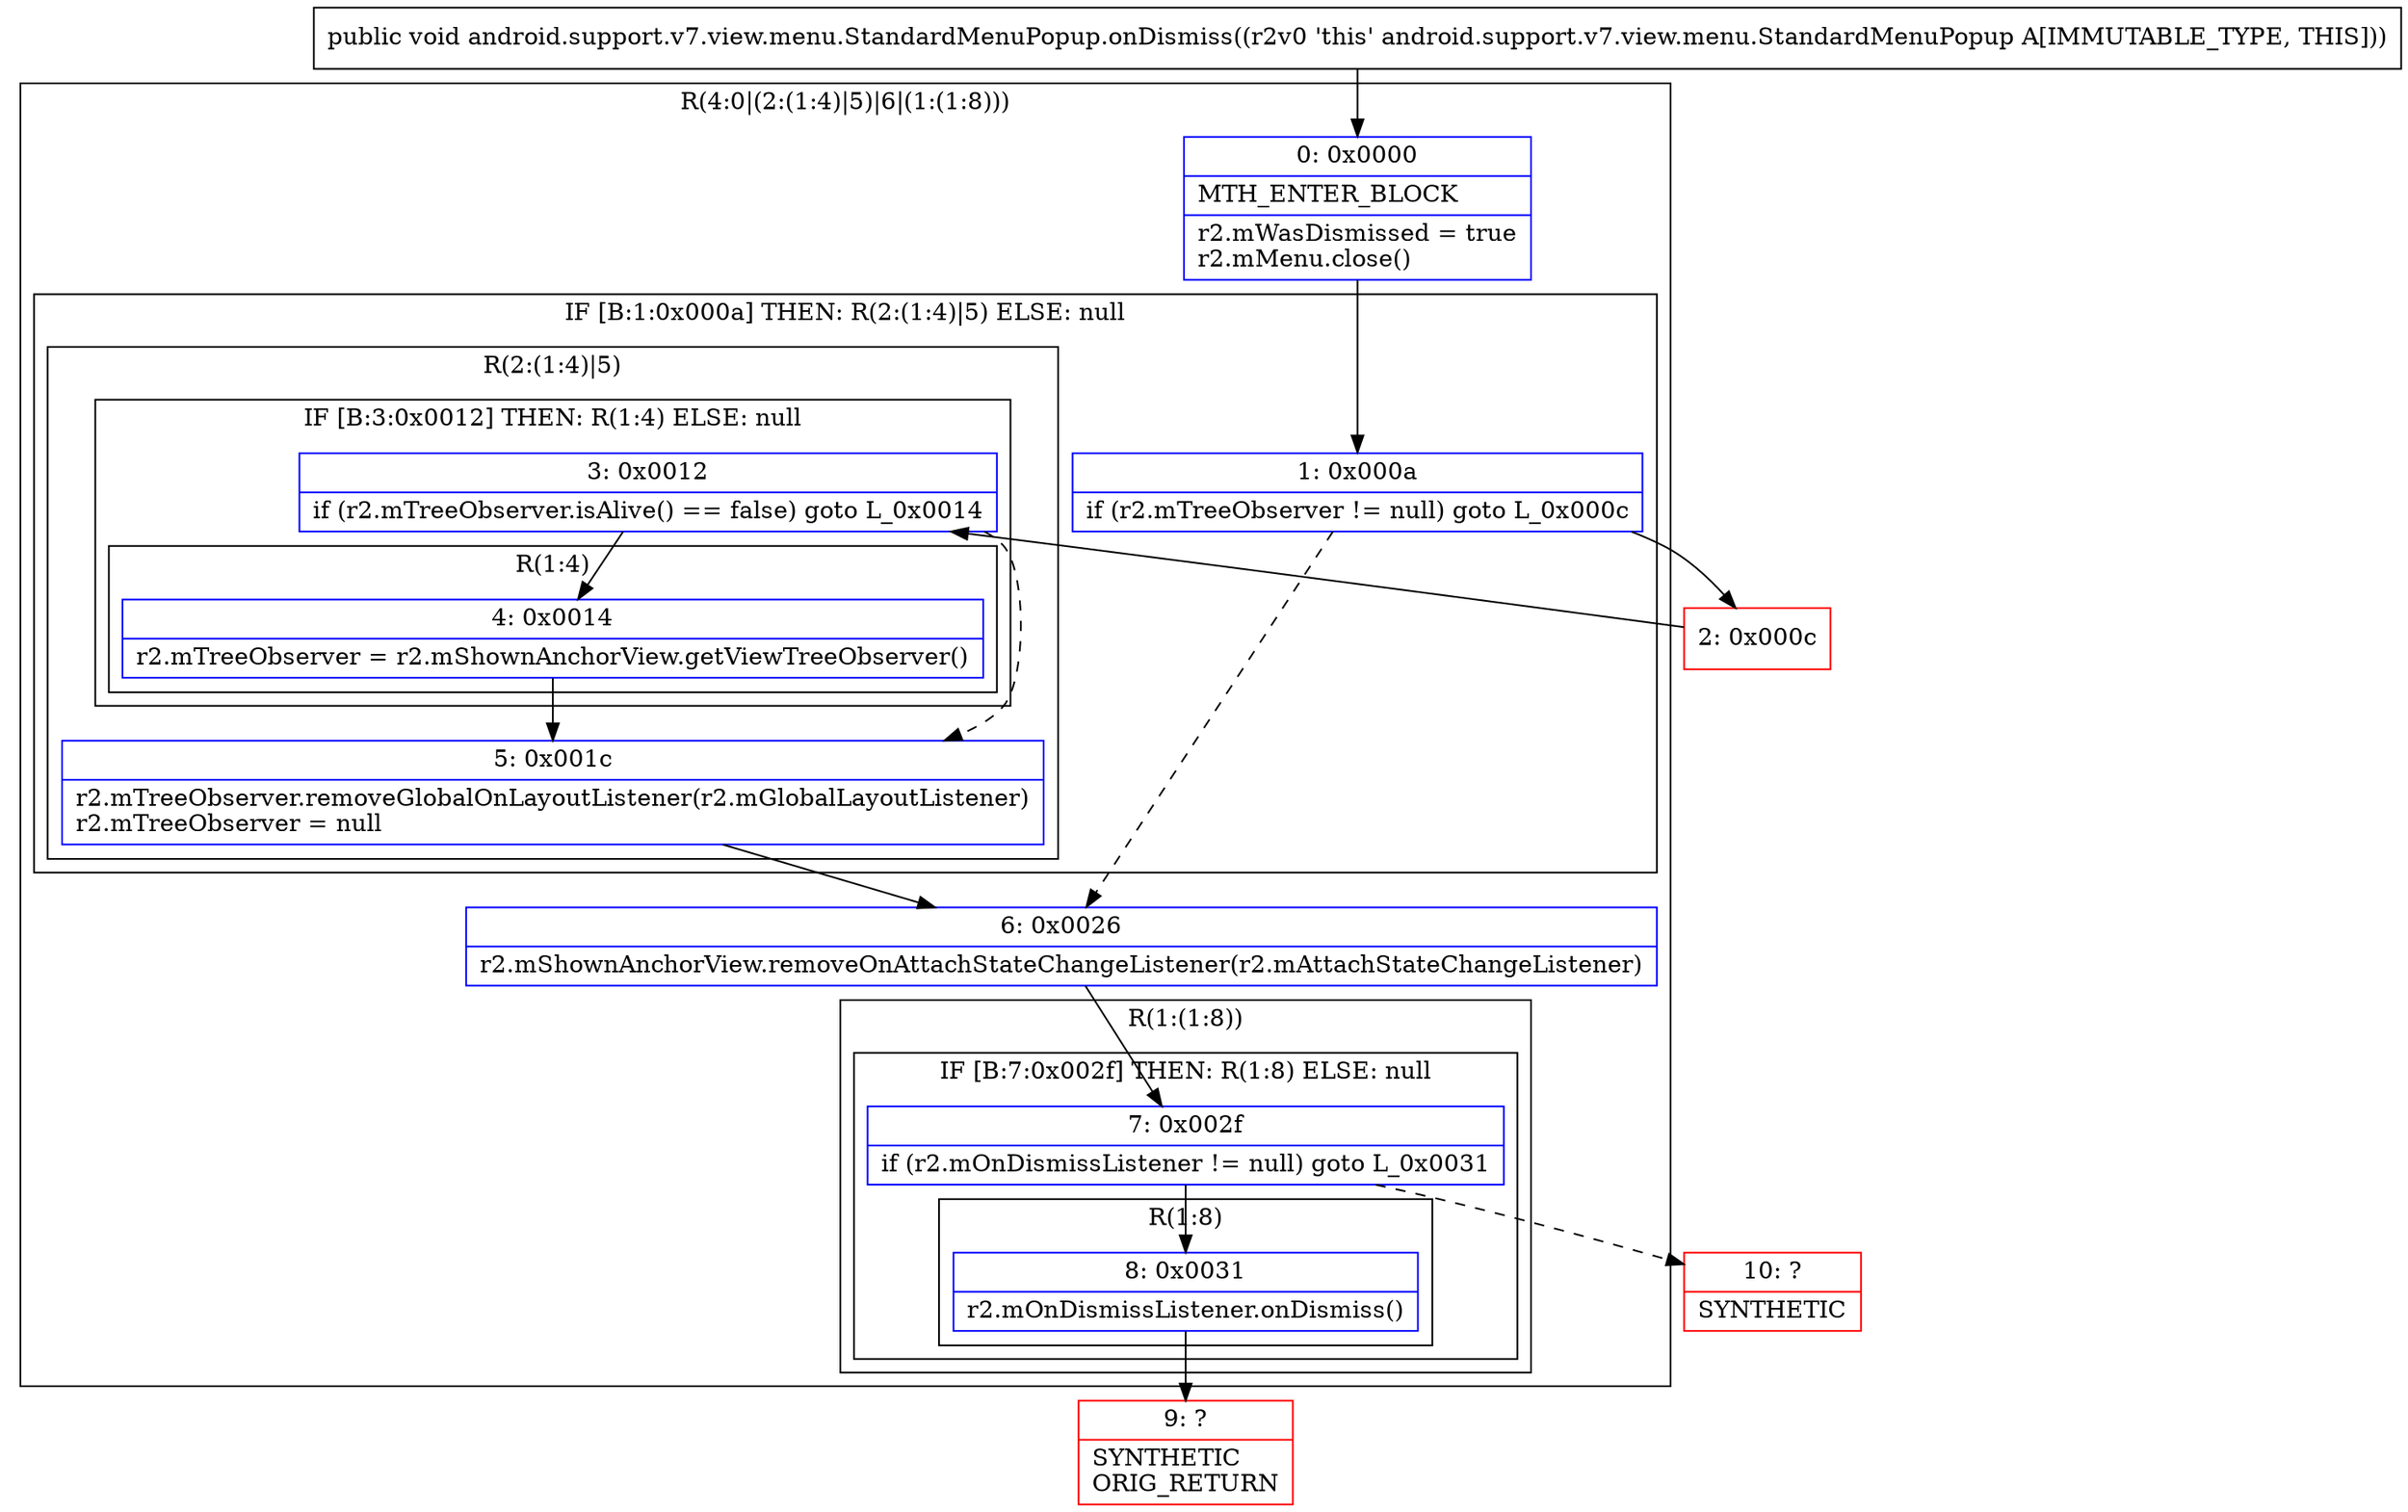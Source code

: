 digraph "CFG forandroid.support.v7.view.menu.StandardMenuPopup.onDismiss()V" {
subgraph cluster_Region_63476934 {
label = "R(4:0|(2:(1:4)|5)|6|(1:(1:8)))";
node [shape=record,color=blue];
Node_0 [shape=record,label="{0\:\ 0x0000|MTH_ENTER_BLOCK\l|r2.mWasDismissed = true\lr2.mMenu.close()\l}"];
subgraph cluster_IfRegion_883202912 {
label = "IF [B:1:0x000a] THEN: R(2:(1:4)|5) ELSE: null";
node [shape=record,color=blue];
Node_1 [shape=record,label="{1\:\ 0x000a|if (r2.mTreeObserver != null) goto L_0x000c\l}"];
subgraph cluster_Region_1536976455 {
label = "R(2:(1:4)|5)";
node [shape=record,color=blue];
subgraph cluster_IfRegion_1468936756 {
label = "IF [B:3:0x0012] THEN: R(1:4) ELSE: null";
node [shape=record,color=blue];
Node_3 [shape=record,label="{3\:\ 0x0012|if (r2.mTreeObserver.isAlive() == false) goto L_0x0014\l}"];
subgraph cluster_Region_279442087 {
label = "R(1:4)";
node [shape=record,color=blue];
Node_4 [shape=record,label="{4\:\ 0x0014|r2.mTreeObserver = r2.mShownAnchorView.getViewTreeObserver()\l}"];
}
}
Node_5 [shape=record,label="{5\:\ 0x001c|r2.mTreeObserver.removeGlobalOnLayoutListener(r2.mGlobalLayoutListener)\lr2.mTreeObserver = null\l}"];
}
}
Node_6 [shape=record,label="{6\:\ 0x0026|r2.mShownAnchorView.removeOnAttachStateChangeListener(r2.mAttachStateChangeListener)\l}"];
subgraph cluster_Region_13112392 {
label = "R(1:(1:8))";
node [shape=record,color=blue];
subgraph cluster_IfRegion_954131528 {
label = "IF [B:7:0x002f] THEN: R(1:8) ELSE: null";
node [shape=record,color=blue];
Node_7 [shape=record,label="{7\:\ 0x002f|if (r2.mOnDismissListener != null) goto L_0x0031\l}"];
subgraph cluster_Region_518487797 {
label = "R(1:8)";
node [shape=record,color=blue];
Node_8 [shape=record,label="{8\:\ 0x0031|r2.mOnDismissListener.onDismiss()\l}"];
}
}
}
}
Node_2 [shape=record,color=red,label="{2\:\ 0x000c}"];
Node_9 [shape=record,color=red,label="{9\:\ ?|SYNTHETIC\lORIG_RETURN\l}"];
Node_10 [shape=record,color=red,label="{10\:\ ?|SYNTHETIC\l}"];
MethodNode[shape=record,label="{public void android.support.v7.view.menu.StandardMenuPopup.onDismiss((r2v0 'this' android.support.v7.view.menu.StandardMenuPopup A[IMMUTABLE_TYPE, THIS])) }"];
MethodNode -> Node_0;
Node_0 -> Node_1;
Node_1 -> Node_2;
Node_1 -> Node_6[style=dashed];
Node_3 -> Node_4;
Node_3 -> Node_5[style=dashed];
Node_4 -> Node_5;
Node_5 -> Node_6;
Node_6 -> Node_7;
Node_7 -> Node_8;
Node_7 -> Node_10[style=dashed];
Node_8 -> Node_9;
Node_2 -> Node_3;
}

